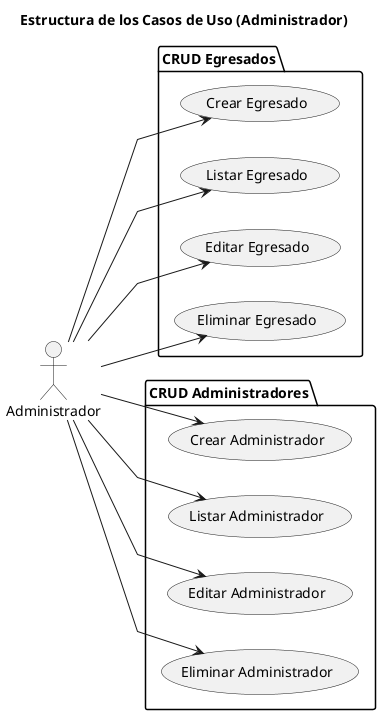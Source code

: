 @startuml Diagrama_CdU

title Estructura de los Casos de Uso (Administrador)

skinparam {
    NoteBackgroundColor #whiteSmoke
    NoteBorderColor #green
    linetype polyline
}

left to right direction

actor Administrador

folder "CRUD Egresados" as CRUDEgresados {
    Administrador --> (Crear Egresado)
    Administrador --> (Listar Egresado)
    Administrador --> (Editar Egresado)
    Administrador --> (Eliminar Egresado)
}



folder "CRUD Administradores" as CRUDAdministradores {
    Administrador --> (Crear Administrador)
    Administrador --> (Listar Administrador)
    Administrador --> (Editar Administrador)
    Administrador --> (Eliminar Administrador)
}


@enduml